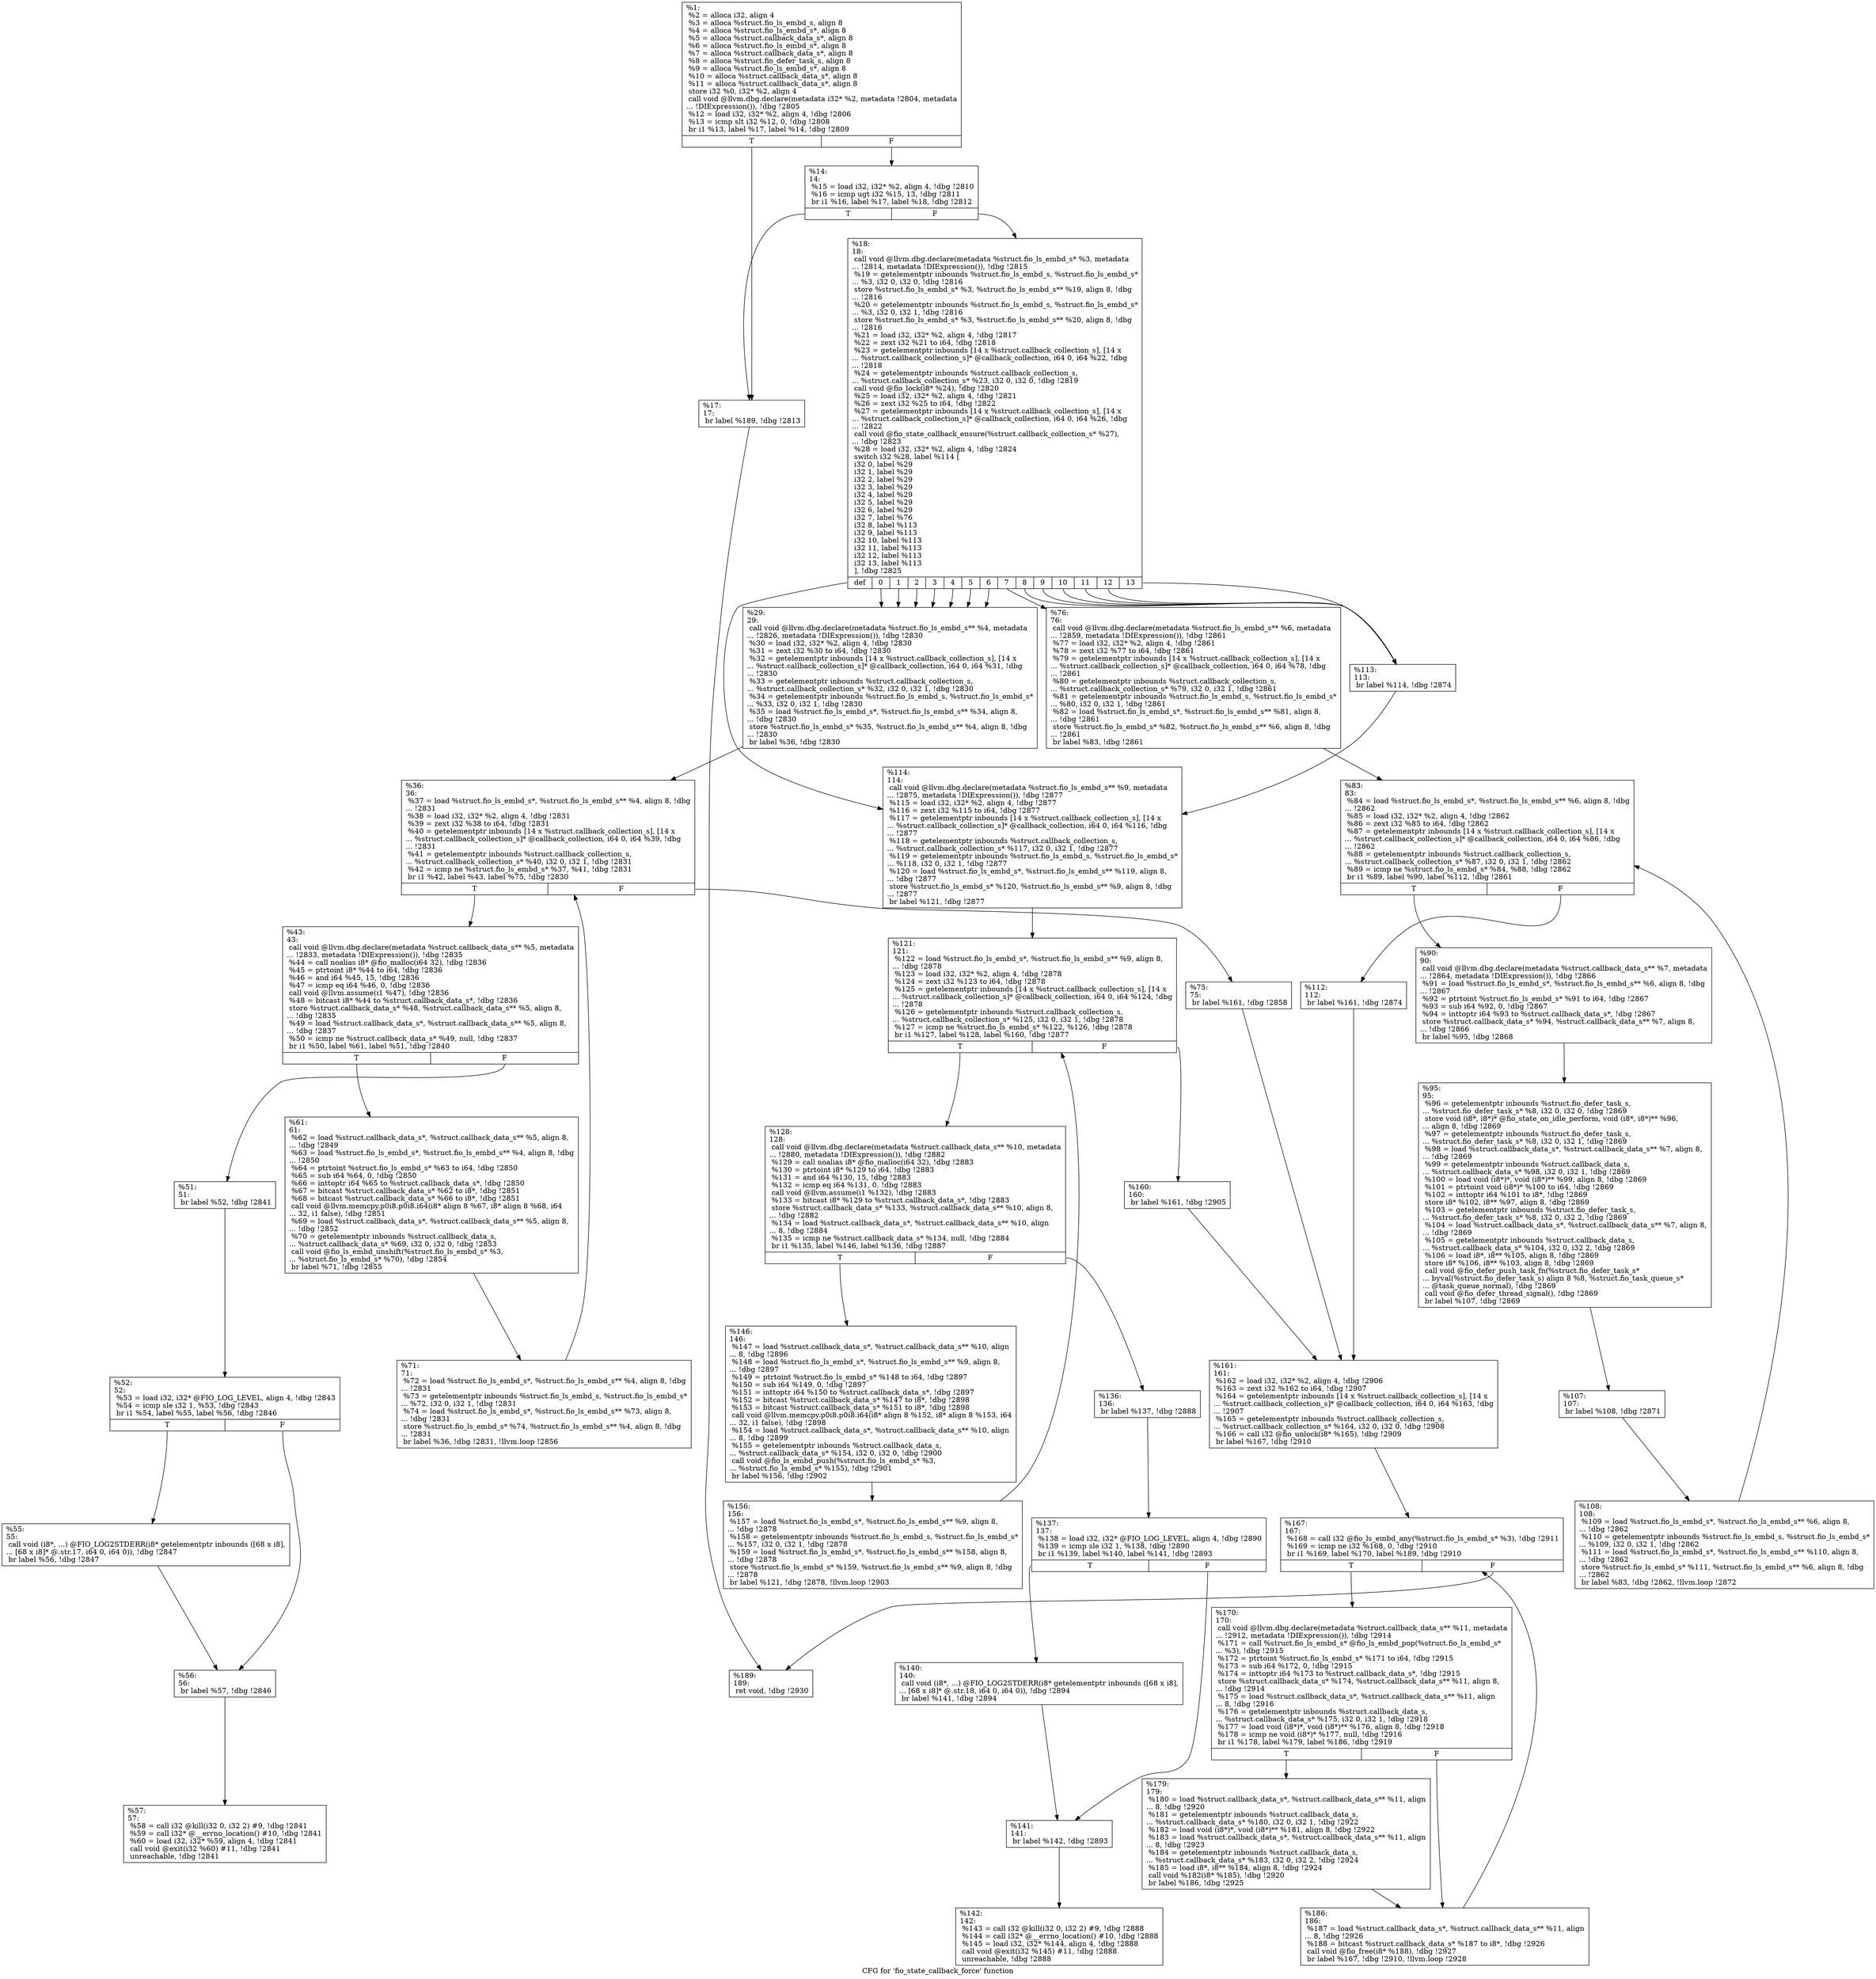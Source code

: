 digraph "CFG for 'fio_state_callback_force' function" {
	label="CFG for 'fio_state_callback_force' function";

	Node0x5568513d7e20 [shape=record,label="{%1:\l  %2 = alloca i32, align 4\l  %3 = alloca %struct.fio_ls_embd_s, align 8\l  %4 = alloca %struct.fio_ls_embd_s*, align 8\l  %5 = alloca %struct.callback_data_s*, align 8\l  %6 = alloca %struct.fio_ls_embd_s*, align 8\l  %7 = alloca %struct.callback_data_s*, align 8\l  %8 = alloca %struct.fio_defer_task_s, align 8\l  %9 = alloca %struct.fio_ls_embd_s*, align 8\l  %10 = alloca %struct.callback_data_s*, align 8\l  %11 = alloca %struct.callback_data_s*, align 8\l  store i32 %0, i32* %2, align 4\l  call void @llvm.dbg.declare(metadata i32* %2, metadata !2804, metadata\l... !DIExpression()), !dbg !2805\l  %12 = load i32, i32* %2, align 4, !dbg !2806\l  %13 = icmp slt i32 %12, 0, !dbg !2808\l  br i1 %13, label %17, label %14, !dbg !2809\l|{<s0>T|<s1>F}}"];
	Node0x5568513d7e20:s0 -> Node0x5568513d8040;
	Node0x5568513d7e20:s1 -> Node0x5568513d7ff0;
	Node0x5568513d7ff0 [shape=record,label="{%14:\l14:                                               \l  %15 = load i32, i32* %2, align 4, !dbg !2810\l  %16 = icmp ugt i32 %15, 13, !dbg !2811\l  br i1 %16, label %17, label %18, !dbg !2812\l|{<s0>T|<s1>F}}"];
	Node0x5568513d7ff0:s0 -> Node0x5568513d8040;
	Node0x5568513d7ff0:s1 -> Node0x5568513d8090;
	Node0x5568513d8040 [shape=record,label="{%17:\l17:                                               \l  br label %189, !dbg !2813\l}"];
	Node0x5568513d8040 -> Node0x5568513d8bd0;
	Node0x5568513d8090 [shape=record,label="{%18:\l18:                                               \l  call void @llvm.dbg.declare(metadata %struct.fio_ls_embd_s* %3, metadata\l... !2814, metadata !DIExpression()), !dbg !2815\l  %19 = getelementptr inbounds %struct.fio_ls_embd_s, %struct.fio_ls_embd_s*\l... %3, i32 0, i32 0, !dbg !2816\l  store %struct.fio_ls_embd_s* %3, %struct.fio_ls_embd_s** %19, align 8, !dbg\l... !2816\l  %20 = getelementptr inbounds %struct.fio_ls_embd_s, %struct.fio_ls_embd_s*\l... %3, i32 0, i32 1, !dbg !2816\l  store %struct.fio_ls_embd_s* %3, %struct.fio_ls_embd_s** %20, align 8, !dbg\l... !2816\l  %21 = load i32, i32* %2, align 4, !dbg !2817\l  %22 = zext i32 %21 to i64, !dbg !2818\l  %23 = getelementptr inbounds [14 x %struct.callback_collection_s], [14 x\l... %struct.callback_collection_s]* @callback_collection, i64 0, i64 %22, !dbg\l... !2818\l  %24 = getelementptr inbounds %struct.callback_collection_s,\l... %struct.callback_collection_s* %23, i32 0, i32 0, !dbg !2819\l  call void @fio_lock(i8* %24), !dbg !2820\l  %25 = load i32, i32* %2, align 4, !dbg !2821\l  %26 = zext i32 %25 to i64, !dbg !2822\l  %27 = getelementptr inbounds [14 x %struct.callback_collection_s], [14 x\l... %struct.callback_collection_s]* @callback_collection, i64 0, i64 %26, !dbg\l... !2822\l  call void @fio_state_callback_ensure(%struct.callback_collection_s* %27),\l... !dbg !2823\l  %28 = load i32, i32* %2, align 4, !dbg !2824\l  switch i32 %28, label %114 [\l    i32 0, label %29\l    i32 1, label %29\l    i32 2, label %29\l    i32 3, label %29\l    i32 4, label %29\l    i32 5, label %29\l    i32 6, label %29\l    i32 7, label %76\l    i32 8, label %113\l    i32 9, label %113\l    i32 10, label %113\l    i32 11, label %113\l    i32 12, label %113\l    i32 13, label %113\l  ], !dbg !2825\l|{<s0>def|<s1>0|<s2>1|<s3>2|<s4>3|<s5>4|<s6>5|<s7>6|<s8>7|<s9>8|<s10>9|<s11>10|<s12>11|<s13>12|<s14>13}}"];
	Node0x5568513d8090:s0 -> Node0x5568513d86d0;
	Node0x5568513d8090:s1 -> Node0x5568513d80e0;
	Node0x5568513d8090:s2 -> Node0x5568513d80e0;
	Node0x5568513d8090:s3 -> Node0x5568513d80e0;
	Node0x5568513d8090:s4 -> Node0x5568513d80e0;
	Node0x5568513d8090:s5 -> Node0x5568513d80e0;
	Node0x5568513d8090:s6 -> Node0x5568513d80e0;
	Node0x5568513d8090:s7 -> Node0x5568513d80e0;
	Node0x5568513d8090:s8 -> Node0x5568513d8450;
	Node0x5568513d8090:s9 -> Node0x5568513d8680;
	Node0x5568513d8090:s10 -> Node0x5568513d8680;
	Node0x5568513d8090:s11 -> Node0x5568513d8680;
	Node0x5568513d8090:s12 -> Node0x5568513d8680;
	Node0x5568513d8090:s13 -> Node0x5568513d8680;
	Node0x5568513d8090:s14 -> Node0x5568513d8680;
	Node0x5568513d80e0 [shape=record,label="{%29:\l29:                                               \l  call void @llvm.dbg.declare(metadata %struct.fio_ls_embd_s** %4, metadata\l... !2826, metadata !DIExpression()), !dbg !2830\l  %30 = load i32, i32* %2, align 4, !dbg !2830\l  %31 = zext i32 %30 to i64, !dbg !2830\l  %32 = getelementptr inbounds [14 x %struct.callback_collection_s], [14 x\l... %struct.callback_collection_s]* @callback_collection, i64 0, i64 %31, !dbg\l... !2830\l  %33 = getelementptr inbounds %struct.callback_collection_s,\l... %struct.callback_collection_s* %32, i32 0, i32 1, !dbg !2830\l  %34 = getelementptr inbounds %struct.fio_ls_embd_s, %struct.fio_ls_embd_s*\l... %33, i32 0, i32 1, !dbg !2830\l  %35 = load %struct.fio_ls_embd_s*, %struct.fio_ls_embd_s** %34, align 8,\l... !dbg !2830\l  store %struct.fio_ls_embd_s* %35, %struct.fio_ls_embd_s** %4, align 8, !dbg\l... !2830\l  br label %36, !dbg !2830\l}"];
	Node0x5568513d80e0 -> Node0x5568513d8130;
	Node0x5568513d8130 [shape=record,label="{%36:\l36:                                               \l  %37 = load %struct.fio_ls_embd_s*, %struct.fio_ls_embd_s** %4, align 8, !dbg\l... !2831\l  %38 = load i32, i32* %2, align 4, !dbg !2831\l  %39 = zext i32 %38 to i64, !dbg !2831\l  %40 = getelementptr inbounds [14 x %struct.callback_collection_s], [14 x\l... %struct.callback_collection_s]* @callback_collection, i64 0, i64 %39, !dbg\l... !2831\l  %41 = getelementptr inbounds %struct.callback_collection_s,\l... %struct.callback_collection_s* %40, i32 0, i32 1, !dbg !2831\l  %42 = icmp ne %struct.fio_ls_embd_s* %37, %41, !dbg !2831\l  br i1 %42, label %43, label %75, !dbg !2830\l|{<s0>T|<s1>F}}"];
	Node0x5568513d8130:s0 -> Node0x5568513d8180;
	Node0x5568513d8130:s1 -> Node0x5568513d8400;
	Node0x5568513d8180 [shape=record,label="{%43:\l43:                                               \l  call void @llvm.dbg.declare(metadata %struct.callback_data_s** %5, metadata\l... !2833, metadata !DIExpression()), !dbg !2835\l  %44 = call noalias i8* @fio_malloc(i64 32), !dbg !2836\l  %45 = ptrtoint i8* %44 to i64, !dbg !2836\l  %46 = and i64 %45, 15, !dbg !2836\l  %47 = icmp eq i64 %46, 0, !dbg !2836\l  call void @llvm.assume(i1 %47), !dbg !2836\l  %48 = bitcast i8* %44 to %struct.callback_data_s*, !dbg !2836\l  store %struct.callback_data_s* %48, %struct.callback_data_s** %5, align 8,\l... !dbg !2835\l  %49 = load %struct.callback_data_s*, %struct.callback_data_s** %5, align 8,\l... !dbg !2837\l  %50 = icmp ne %struct.callback_data_s* %49, null, !dbg !2837\l  br i1 %50, label %61, label %51, !dbg !2840\l|{<s0>T|<s1>F}}"];
	Node0x5568513d8180:s0 -> Node0x5568513d8360;
	Node0x5568513d8180:s1 -> Node0x5568513d81d0;
	Node0x5568513d81d0 [shape=record,label="{%51:\l51:                                               \l  br label %52, !dbg !2841\l}"];
	Node0x5568513d81d0 -> Node0x5568513d8220;
	Node0x5568513d8220 [shape=record,label="{%52:\l52:                                               \l  %53 = load i32, i32* @FIO_LOG_LEVEL, align 4, !dbg !2843\l  %54 = icmp sle i32 1, %53, !dbg !2843\l  br i1 %54, label %55, label %56, !dbg !2846\l|{<s0>T|<s1>F}}"];
	Node0x5568513d8220:s0 -> Node0x5568513d8270;
	Node0x5568513d8220:s1 -> Node0x5568513d82c0;
	Node0x5568513d8270 [shape=record,label="{%55:\l55:                                               \l  call void (i8*, ...) @FIO_LOG2STDERR(i8* getelementptr inbounds ([68 x i8],\l... [68 x i8]* @.str.17, i64 0, i64 0)), !dbg !2847\l  br label %56, !dbg !2847\l}"];
	Node0x5568513d8270 -> Node0x5568513d82c0;
	Node0x5568513d82c0 [shape=record,label="{%56:\l56:                                               \l  br label %57, !dbg !2846\l}"];
	Node0x5568513d82c0 -> Node0x5568513d8310;
	Node0x5568513d8310 [shape=record,label="{%57:\l57:                                               \l  %58 = call i32 @kill(i32 0, i32 2) #9, !dbg !2841\l  %59 = call i32* @__errno_location() #10, !dbg !2841\l  %60 = load i32, i32* %59, align 4, !dbg !2841\l  call void @exit(i32 %60) #11, !dbg !2841\l  unreachable, !dbg !2841\l}"];
	Node0x5568513d8360 [shape=record,label="{%61:\l61:                                               \l  %62 = load %struct.callback_data_s*, %struct.callback_data_s** %5, align 8,\l... !dbg !2849\l  %63 = load %struct.fio_ls_embd_s*, %struct.fio_ls_embd_s** %4, align 8, !dbg\l... !2850\l  %64 = ptrtoint %struct.fio_ls_embd_s* %63 to i64, !dbg !2850\l  %65 = sub i64 %64, 0, !dbg !2850\l  %66 = inttoptr i64 %65 to %struct.callback_data_s*, !dbg !2850\l  %67 = bitcast %struct.callback_data_s* %62 to i8*, !dbg !2851\l  %68 = bitcast %struct.callback_data_s* %66 to i8*, !dbg !2851\l  call void @llvm.memcpy.p0i8.p0i8.i64(i8* align 8 %67, i8* align 8 %68, i64\l... 32, i1 false), !dbg !2851\l  %69 = load %struct.callback_data_s*, %struct.callback_data_s** %5, align 8,\l... !dbg !2852\l  %70 = getelementptr inbounds %struct.callback_data_s,\l... %struct.callback_data_s* %69, i32 0, i32 0, !dbg !2853\l  call void @fio_ls_embd_unshift(%struct.fio_ls_embd_s* %3,\l... %struct.fio_ls_embd_s* %70), !dbg !2854\l  br label %71, !dbg !2855\l}"];
	Node0x5568513d8360 -> Node0x5568513d83b0;
	Node0x5568513d83b0 [shape=record,label="{%71:\l71:                                               \l  %72 = load %struct.fio_ls_embd_s*, %struct.fio_ls_embd_s** %4, align 8, !dbg\l... !2831\l  %73 = getelementptr inbounds %struct.fio_ls_embd_s, %struct.fio_ls_embd_s*\l... %72, i32 0, i32 1, !dbg !2831\l  %74 = load %struct.fio_ls_embd_s*, %struct.fio_ls_embd_s** %73, align 8,\l... !dbg !2831\l  store %struct.fio_ls_embd_s* %74, %struct.fio_ls_embd_s** %4, align 8, !dbg\l... !2831\l  br label %36, !dbg !2831, !llvm.loop !2856\l}"];
	Node0x5568513d83b0 -> Node0x5568513d8130;
	Node0x5568513d8400 [shape=record,label="{%75:\l75:                                               \l  br label %161, !dbg !2858\l}"];
	Node0x5568513d8400 -> Node0x5568513d8a40;
	Node0x5568513d8450 [shape=record,label="{%76:\l76:                                               \l  call void @llvm.dbg.declare(metadata %struct.fio_ls_embd_s** %6, metadata\l... !2859, metadata !DIExpression()), !dbg !2861\l  %77 = load i32, i32* %2, align 4, !dbg !2861\l  %78 = zext i32 %77 to i64, !dbg !2861\l  %79 = getelementptr inbounds [14 x %struct.callback_collection_s], [14 x\l... %struct.callback_collection_s]* @callback_collection, i64 0, i64 %78, !dbg\l... !2861\l  %80 = getelementptr inbounds %struct.callback_collection_s,\l... %struct.callback_collection_s* %79, i32 0, i32 1, !dbg !2861\l  %81 = getelementptr inbounds %struct.fio_ls_embd_s, %struct.fio_ls_embd_s*\l... %80, i32 0, i32 1, !dbg !2861\l  %82 = load %struct.fio_ls_embd_s*, %struct.fio_ls_embd_s** %81, align 8,\l... !dbg !2861\l  store %struct.fio_ls_embd_s* %82, %struct.fio_ls_embd_s** %6, align 8, !dbg\l... !2861\l  br label %83, !dbg !2861\l}"];
	Node0x5568513d8450 -> Node0x5568513d84a0;
	Node0x5568513d84a0 [shape=record,label="{%83:\l83:                                               \l  %84 = load %struct.fio_ls_embd_s*, %struct.fio_ls_embd_s** %6, align 8, !dbg\l... !2862\l  %85 = load i32, i32* %2, align 4, !dbg !2862\l  %86 = zext i32 %85 to i64, !dbg !2862\l  %87 = getelementptr inbounds [14 x %struct.callback_collection_s], [14 x\l... %struct.callback_collection_s]* @callback_collection, i64 0, i64 %86, !dbg\l... !2862\l  %88 = getelementptr inbounds %struct.callback_collection_s,\l... %struct.callback_collection_s* %87, i32 0, i32 1, !dbg !2862\l  %89 = icmp ne %struct.fio_ls_embd_s* %84, %88, !dbg !2862\l  br i1 %89, label %90, label %112, !dbg !2861\l|{<s0>T|<s1>F}}"];
	Node0x5568513d84a0:s0 -> Node0x5568513d84f0;
	Node0x5568513d84a0:s1 -> Node0x5568513d8630;
	Node0x5568513d84f0 [shape=record,label="{%90:\l90:                                               \l  call void @llvm.dbg.declare(metadata %struct.callback_data_s** %7, metadata\l... !2864, metadata !DIExpression()), !dbg !2866\l  %91 = load %struct.fio_ls_embd_s*, %struct.fio_ls_embd_s** %6, align 8, !dbg\l... !2867\l  %92 = ptrtoint %struct.fio_ls_embd_s* %91 to i64, !dbg !2867\l  %93 = sub i64 %92, 0, !dbg !2867\l  %94 = inttoptr i64 %93 to %struct.callback_data_s*, !dbg !2867\l  store %struct.callback_data_s* %94, %struct.callback_data_s** %7, align 8,\l... !dbg !2866\l  br label %95, !dbg !2868\l}"];
	Node0x5568513d84f0 -> Node0x5568513d8540;
	Node0x5568513d8540 [shape=record,label="{%95:\l95:                                               \l  %96 = getelementptr inbounds %struct.fio_defer_task_s,\l... %struct.fio_defer_task_s* %8, i32 0, i32 0, !dbg !2869\l  store void (i8*, i8*)* @fio_state_on_idle_perform, void (i8*, i8*)** %96,\l... align 8, !dbg !2869\l  %97 = getelementptr inbounds %struct.fio_defer_task_s,\l... %struct.fio_defer_task_s* %8, i32 0, i32 1, !dbg !2869\l  %98 = load %struct.callback_data_s*, %struct.callback_data_s** %7, align 8,\l... !dbg !2869\l  %99 = getelementptr inbounds %struct.callback_data_s,\l... %struct.callback_data_s* %98, i32 0, i32 1, !dbg !2869\l  %100 = load void (i8*)*, void (i8*)** %99, align 8, !dbg !2869\l  %101 = ptrtoint void (i8*)* %100 to i64, !dbg !2869\l  %102 = inttoptr i64 %101 to i8*, !dbg !2869\l  store i8* %102, i8** %97, align 8, !dbg !2869\l  %103 = getelementptr inbounds %struct.fio_defer_task_s,\l... %struct.fio_defer_task_s* %8, i32 0, i32 2, !dbg !2869\l  %104 = load %struct.callback_data_s*, %struct.callback_data_s** %7, align 8,\l... !dbg !2869\l  %105 = getelementptr inbounds %struct.callback_data_s,\l... %struct.callback_data_s* %104, i32 0, i32 2, !dbg !2869\l  %106 = load i8*, i8** %105, align 8, !dbg !2869\l  store i8* %106, i8** %103, align 8, !dbg !2869\l  call void @fio_defer_push_task_fn(%struct.fio_defer_task_s*\l... byval(%struct.fio_defer_task_s) align 8 %8, %struct.fio_task_queue_s*\l... @task_queue_normal), !dbg !2869\l  call void @fio_defer_thread_signal(), !dbg !2869\l  br label %107, !dbg !2869\l}"];
	Node0x5568513d8540 -> Node0x5568513d8590;
	Node0x5568513d8590 [shape=record,label="{%107:\l107:                                              \l  br label %108, !dbg !2871\l}"];
	Node0x5568513d8590 -> Node0x5568513d85e0;
	Node0x5568513d85e0 [shape=record,label="{%108:\l108:                                              \l  %109 = load %struct.fio_ls_embd_s*, %struct.fio_ls_embd_s** %6, align 8,\l... !dbg !2862\l  %110 = getelementptr inbounds %struct.fio_ls_embd_s, %struct.fio_ls_embd_s*\l... %109, i32 0, i32 1, !dbg !2862\l  %111 = load %struct.fio_ls_embd_s*, %struct.fio_ls_embd_s** %110, align 8,\l... !dbg !2862\l  store %struct.fio_ls_embd_s* %111, %struct.fio_ls_embd_s** %6, align 8, !dbg\l... !2862\l  br label %83, !dbg !2862, !llvm.loop !2872\l}"];
	Node0x5568513d85e0 -> Node0x5568513d84a0;
	Node0x5568513d8630 [shape=record,label="{%112:\l112:                                              \l  br label %161, !dbg !2874\l}"];
	Node0x5568513d8630 -> Node0x5568513d8a40;
	Node0x5568513d8680 [shape=record,label="{%113:\l113:                                              \l  br label %114, !dbg !2874\l}"];
	Node0x5568513d8680 -> Node0x5568513d86d0;
	Node0x5568513d86d0 [shape=record,label="{%114:\l114:                                              \l  call void @llvm.dbg.declare(metadata %struct.fio_ls_embd_s** %9, metadata\l... !2875, metadata !DIExpression()), !dbg !2877\l  %115 = load i32, i32* %2, align 4, !dbg !2877\l  %116 = zext i32 %115 to i64, !dbg !2877\l  %117 = getelementptr inbounds [14 x %struct.callback_collection_s], [14 x\l... %struct.callback_collection_s]* @callback_collection, i64 0, i64 %116, !dbg\l... !2877\l  %118 = getelementptr inbounds %struct.callback_collection_s,\l... %struct.callback_collection_s* %117, i32 0, i32 1, !dbg !2877\l  %119 = getelementptr inbounds %struct.fio_ls_embd_s, %struct.fio_ls_embd_s*\l... %118, i32 0, i32 1, !dbg !2877\l  %120 = load %struct.fio_ls_embd_s*, %struct.fio_ls_embd_s** %119, align 8,\l... !dbg !2877\l  store %struct.fio_ls_embd_s* %120, %struct.fio_ls_embd_s** %9, align 8, !dbg\l... !2877\l  br label %121, !dbg !2877\l}"];
	Node0x5568513d86d0 -> Node0x5568513d8720;
	Node0x5568513d8720 [shape=record,label="{%121:\l121:                                              \l  %122 = load %struct.fio_ls_embd_s*, %struct.fio_ls_embd_s** %9, align 8,\l... !dbg !2878\l  %123 = load i32, i32* %2, align 4, !dbg !2878\l  %124 = zext i32 %123 to i64, !dbg !2878\l  %125 = getelementptr inbounds [14 x %struct.callback_collection_s], [14 x\l... %struct.callback_collection_s]* @callback_collection, i64 0, i64 %124, !dbg\l... !2878\l  %126 = getelementptr inbounds %struct.callback_collection_s,\l... %struct.callback_collection_s* %125, i32 0, i32 1, !dbg !2878\l  %127 = icmp ne %struct.fio_ls_embd_s* %122, %126, !dbg !2878\l  br i1 %127, label %128, label %160, !dbg !2877\l|{<s0>T|<s1>F}}"];
	Node0x5568513d8720:s0 -> Node0x5568513d8770;
	Node0x5568513d8720:s1 -> Node0x5568513d89f0;
	Node0x5568513d8770 [shape=record,label="{%128:\l128:                                              \l  call void @llvm.dbg.declare(metadata %struct.callback_data_s** %10, metadata\l... !2880, metadata !DIExpression()), !dbg !2882\l  %129 = call noalias i8* @fio_malloc(i64 32), !dbg !2883\l  %130 = ptrtoint i8* %129 to i64, !dbg !2883\l  %131 = and i64 %130, 15, !dbg !2883\l  %132 = icmp eq i64 %131, 0, !dbg !2883\l  call void @llvm.assume(i1 %132), !dbg !2883\l  %133 = bitcast i8* %129 to %struct.callback_data_s*, !dbg !2883\l  store %struct.callback_data_s* %133, %struct.callback_data_s** %10, align 8,\l... !dbg !2882\l  %134 = load %struct.callback_data_s*, %struct.callback_data_s** %10, align\l... 8, !dbg !2884\l  %135 = icmp ne %struct.callback_data_s* %134, null, !dbg !2884\l  br i1 %135, label %146, label %136, !dbg !2887\l|{<s0>T|<s1>F}}"];
	Node0x5568513d8770:s0 -> Node0x5568513d8950;
	Node0x5568513d8770:s1 -> Node0x5568513d87c0;
	Node0x5568513d87c0 [shape=record,label="{%136:\l136:                                              \l  br label %137, !dbg !2888\l}"];
	Node0x5568513d87c0 -> Node0x5568513d8810;
	Node0x5568513d8810 [shape=record,label="{%137:\l137:                                              \l  %138 = load i32, i32* @FIO_LOG_LEVEL, align 4, !dbg !2890\l  %139 = icmp sle i32 1, %138, !dbg !2890\l  br i1 %139, label %140, label %141, !dbg !2893\l|{<s0>T|<s1>F}}"];
	Node0x5568513d8810:s0 -> Node0x5568513d8860;
	Node0x5568513d8810:s1 -> Node0x5568513d88b0;
	Node0x5568513d8860 [shape=record,label="{%140:\l140:                                              \l  call void (i8*, ...) @FIO_LOG2STDERR(i8* getelementptr inbounds ([68 x i8],\l... [68 x i8]* @.str.18, i64 0, i64 0)), !dbg !2894\l  br label %141, !dbg !2894\l}"];
	Node0x5568513d8860 -> Node0x5568513d88b0;
	Node0x5568513d88b0 [shape=record,label="{%141:\l141:                                              \l  br label %142, !dbg !2893\l}"];
	Node0x5568513d88b0 -> Node0x5568513d8900;
	Node0x5568513d8900 [shape=record,label="{%142:\l142:                                              \l  %143 = call i32 @kill(i32 0, i32 2) #9, !dbg !2888\l  %144 = call i32* @__errno_location() #10, !dbg !2888\l  %145 = load i32, i32* %144, align 4, !dbg !2888\l  call void @exit(i32 %145) #11, !dbg !2888\l  unreachable, !dbg !2888\l}"];
	Node0x5568513d8950 [shape=record,label="{%146:\l146:                                              \l  %147 = load %struct.callback_data_s*, %struct.callback_data_s** %10, align\l... 8, !dbg !2896\l  %148 = load %struct.fio_ls_embd_s*, %struct.fio_ls_embd_s** %9, align 8,\l... !dbg !2897\l  %149 = ptrtoint %struct.fio_ls_embd_s* %148 to i64, !dbg !2897\l  %150 = sub i64 %149, 0, !dbg !2897\l  %151 = inttoptr i64 %150 to %struct.callback_data_s*, !dbg !2897\l  %152 = bitcast %struct.callback_data_s* %147 to i8*, !dbg !2898\l  %153 = bitcast %struct.callback_data_s* %151 to i8*, !dbg !2898\l  call void @llvm.memcpy.p0i8.p0i8.i64(i8* align 8 %152, i8* align 8 %153, i64\l... 32, i1 false), !dbg !2898\l  %154 = load %struct.callback_data_s*, %struct.callback_data_s** %10, align\l... 8, !dbg !2899\l  %155 = getelementptr inbounds %struct.callback_data_s,\l... %struct.callback_data_s* %154, i32 0, i32 0, !dbg !2900\l  call void @fio_ls_embd_push(%struct.fio_ls_embd_s* %3,\l... %struct.fio_ls_embd_s* %155), !dbg !2901\l  br label %156, !dbg !2902\l}"];
	Node0x5568513d8950 -> Node0x5568513d89a0;
	Node0x5568513d89a0 [shape=record,label="{%156:\l156:                                              \l  %157 = load %struct.fio_ls_embd_s*, %struct.fio_ls_embd_s** %9, align 8,\l... !dbg !2878\l  %158 = getelementptr inbounds %struct.fio_ls_embd_s, %struct.fio_ls_embd_s*\l... %157, i32 0, i32 1, !dbg !2878\l  %159 = load %struct.fio_ls_embd_s*, %struct.fio_ls_embd_s** %158, align 8,\l... !dbg !2878\l  store %struct.fio_ls_embd_s* %159, %struct.fio_ls_embd_s** %9, align 8, !dbg\l... !2878\l  br label %121, !dbg !2878, !llvm.loop !2903\l}"];
	Node0x5568513d89a0 -> Node0x5568513d8720;
	Node0x5568513d89f0 [shape=record,label="{%160:\l160:                                              \l  br label %161, !dbg !2905\l}"];
	Node0x5568513d89f0 -> Node0x5568513d8a40;
	Node0x5568513d8a40 [shape=record,label="{%161:\l161:                                              \l  %162 = load i32, i32* %2, align 4, !dbg !2906\l  %163 = zext i32 %162 to i64, !dbg !2907\l  %164 = getelementptr inbounds [14 x %struct.callback_collection_s], [14 x\l... %struct.callback_collection_s]* @callback_collection, i64 0, i64 %163, !dbg\l... !2907\l  %165 = getelementptr inbounds %struct.callback_collection_s,\l... %struct.callback_collection_s* %164, i32 0, i32 0, !dbg !2908\l  %166 = call i32 @fio_unlock(i8* %165), !dbg !2909\l  br label %167, !dbg !2910\l}"];
	Node0x5568513d8a40 -> Node0x5568513d8a90;
	Node0x5568513d8a90 [shape=record,label="{%167:\l167:                                              \l  %168 = call i32 @fio_ls_embd_any(%struct.fio_ls_embd_s* %3), !dbg !2911\l  %169 = icmp ne i32 %168, 0, !dbg !2910\l  br i1 %169, label %170, label %189, !dbg !2910\l|{<s0>T|<s1>F}}"];
	Node0x5568513d8a90:s0 -> Node0x5568513d8ae0;
	Node0x5568513d8a90:s1 -> Node0x5568513d8bd0;
	Node0x5568513d8ae0 [shape=record,label="{%170:\l170:                                              \l  call void @llvm.dbg.declare(metadata %struct.callback_data_s** %11, metadata\l... !2912, metadata !DIExpression()), !dbg !2914\l  %171 = call %struct.fio_ls_embd_s* @fio_ls_embd_pop(%struct.fio_ls_embd_s*\l... %3), !dbg !2915\l  %172 = ptrtoint %struct.fio_ls_embd_s* %171 to i64, !dbg !2915\l  %173 = sub i64 %172, 0, !dbg !2915\l  %174 = inttoptr i64 %173 to %struct.callback_data_s*, !dbg !2915\l  store %struct.callback_data_s* %174, %struct.callback_data_s** %11, align 8,\l... !dbg !2914\l  %175 = load %struct.callback_data_s*, %struct.callback_data_s** %11, align\l... 8, !dbg !2916\l  %176 = getelementptr inbounds %struct.callback_data_s,\l... %struct.callback_data_s* %175, i32 0, i32 1, !dbg !2918\l  %177 = load void (i8*)*, void (i8*)** %176, align 8, !dbg !2918\l  %178 = icmp ne void (i8*)* %177, null, !dbg !2916\l  br i1 %178, label %179, label %186, !dbg !2919\l|{<s0>T|<s1>F}}"];
	Node0x5568513d8ae0:s0 -> Node0x5568513d8b30;
	Node0x5568513d8ae0:s1 -> Node0x5568513d8b80;
	Node0x5568513d8b30 [shape=record,label="{%179:\l179:                                              \l  %180 = load %struct.callback_data_s*, %struct.callback_data_s** %11, align\l... 8, !dbg !2920\l  %181 = getelementptr inbounds %struct.callback_data_s,\l... %struct.callback_data_s* %180, i32 0, i32 1, !dbg !2922\l  %182 = load void (i8*)*, void (i8*)** %181, align 8, !dbg !2922\l  %183 = load %struct.callback_data_s*, %struct.callback_data_s** %11, align\l... 8, !dbg !2923\l  %184 = getelementptr inbounds %struct.callback_data_s,\l... %struct.callback_data_s* %183, i32 0, i32 2, !dbg !2924\l  %185 = load i8*, i8** %184, align 8, !dbg !2924\l  call void %182(i8* %185), !dbg !2920\l  br label %186, !dbg !2925\l}"];
	Node0x5568513d8b30 -> Node0x5568513d8b80;
	Node0x5568513d8b80 [shape=record,label="{%186:\l186:                                              \l  %187 = load %struct.callback_data_s*, %struct.callback_data_s** %11, align\l... 8, !dbg !2926\l  %188 = bitcast %struct.callback_data_s* %187 to i8*, !dbg !2926\l  call void @fio_free(i8* %188), !dbg !2927\l  br label %167, !dbg !2910, !llvm.loop !2928\l}"];
	Node0x5568513d8b80 -> Node0x5568513d8a90;
	Node0x5568513d8bd0 [shape=record,label="{%189:\l189:                                              \l  ret void, !dbg !2930\l}"];
}

